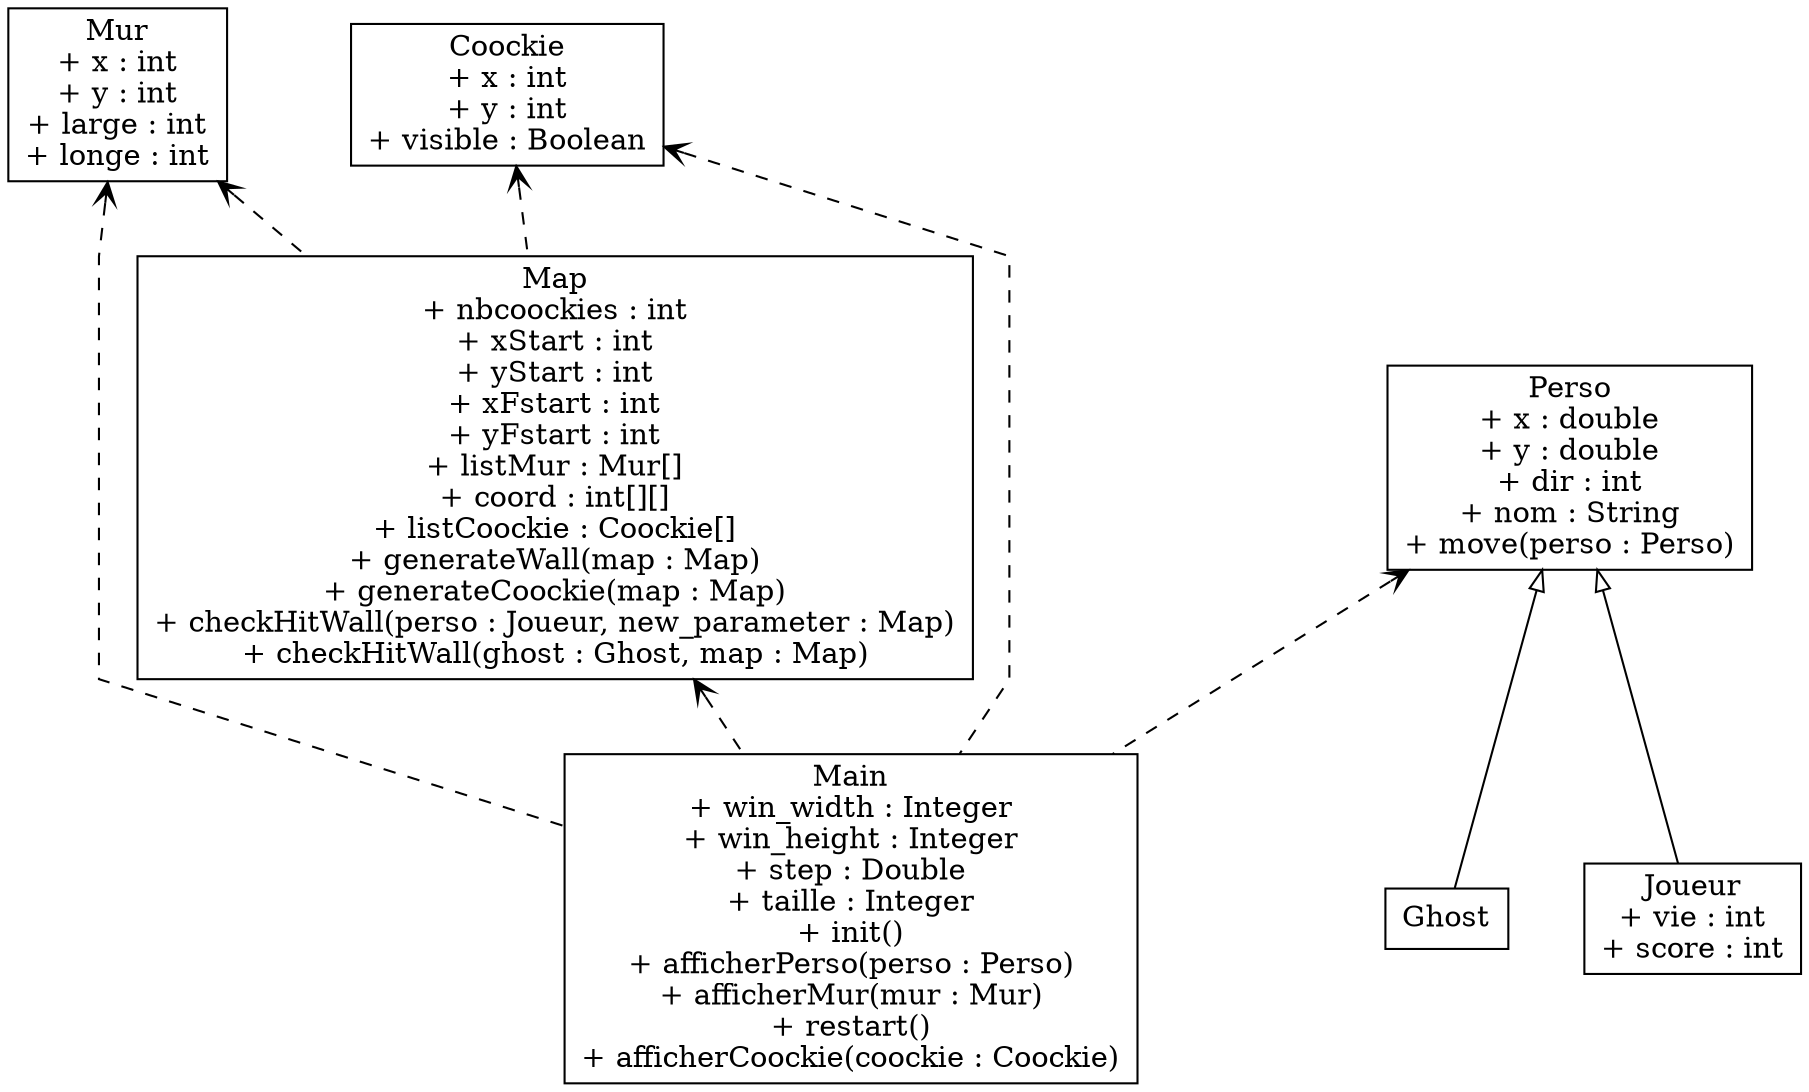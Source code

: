 # generated from C:/Program Files (x86)/umbrello/share/apps/umbrello/layouts/class-export.desktop
digraph G {
	graph [splines=polyline,rankdir=TB,outputorder=nodesfirst,ranksep=0.5,nodesep=0.5];
"nwP9SC5L4iXj" [shape=box,label="Main\n+ win_width : Integer\n+ win_height : Integer\n+ step : Double\n+ taille : Integer\n+ init()\n+ afficherPerso(perso : Perso)\n+ afficherMur(mur : Mur)\n+ restart()\n+ afficherCoockie(coockie : Coockie)",width="2.90278",height="2.08333"];
"m9R3MIvOYSpV" [shape=box,label="Map\n+ nbcoockies : int\n+ xStart : int\n+ yStart : int\n+ xFstart : int\n+ yFstart : int\n+ listMur : Mur[]\n+ coord : int[][]\n+ listCoockie : Coockie[]\n+ generateWall(map : Map)\n+ generateCoockie(map : Map)\n+ checkHitWall(perso : Joueur, new_parameter : Map)\n+ checkHitWall(ghost : Ghost, map : Map)",width="4.19444",height="2.70833"];
"CSJf8bhAtF1N" [shape=box,label="Perso\n+ x : double\n+ y : double\n+ dir : int\n+ nom : String\n+ move(perso : Perso)",width="1.83333",height="1.25"];
"IdCHbyulrecL" [shape=box,label="Mur\n+ x : int\n+ y : int\n+ large : int\n+ longe : int",width="1.01389",height="1.13889"];
"9OecimuGu9um" [shape=box,label="Ghost",width="0.597222",height="0.402778"];
"13f7lBto0mQ6" [shape=box,label="Joueur\n+ vie : int\n+ score : int",width="1.01389",height="0.722222"];
"cU8kZ3CwGHgY" [shape=box,label="Coockie\n+ x : int\n+ y : int\n+ visible : Boolean",width="1.52778",height="0.930556"];
"CSJf8bhAtF1N" -> "9OecimuGu9um" [weight=1.0,arrowtail=onormal,dir=back,label="",headlabel="  ",taillabel="  "];
"CSJf8bhAtF1N" -> "13f7lBto0mQ6" [weight=1.0,arrowtail=onormal,dir=back,label="",headlabel="  ",taillabel="  "];
"IdCHbyulrecL" -> "nwP9SC5L4iXj" [weight=0.001,arrowtail=vee,style=dashed,dir=back,label="",headlabel="  ",taillabel="  "];
"CSJf8bhAtF1N" -> "nwP9SC5L4iXj" [weight=0.001,arrowtail=vee,style=dashed,dir=back,label="",headlabel="  ",taillabel="  "];
"m9R3MIvOYSpV" -> "nwP9SC5L4iXj" [weight=0.001,arrowtail=vee,style=dashed,dir=back,label="",headlabel="  ",taillabel="  "];
"IdCHbyulrecL" -> "m9R3MIvOYSpV" [weight=0.001,arrowtail=vee,style=dashed,dir=back,label="",headlabel="  ",taillabel="  "];
"cU8kZ3CwGHgY" -> "m9R3MIvOYSpV" [weight=0.001,arrowtail=vee,style=dashed,dir=back,label="",headlabel="  ",taillabel="  "];
"cU8kZ3CwGHgY" -> "nwP9SC5L4iXj" [weight=0.001,arrowtail=vee,style=dashed,dir=back,label="",headlabel="  ",taillabel="  "];

}
